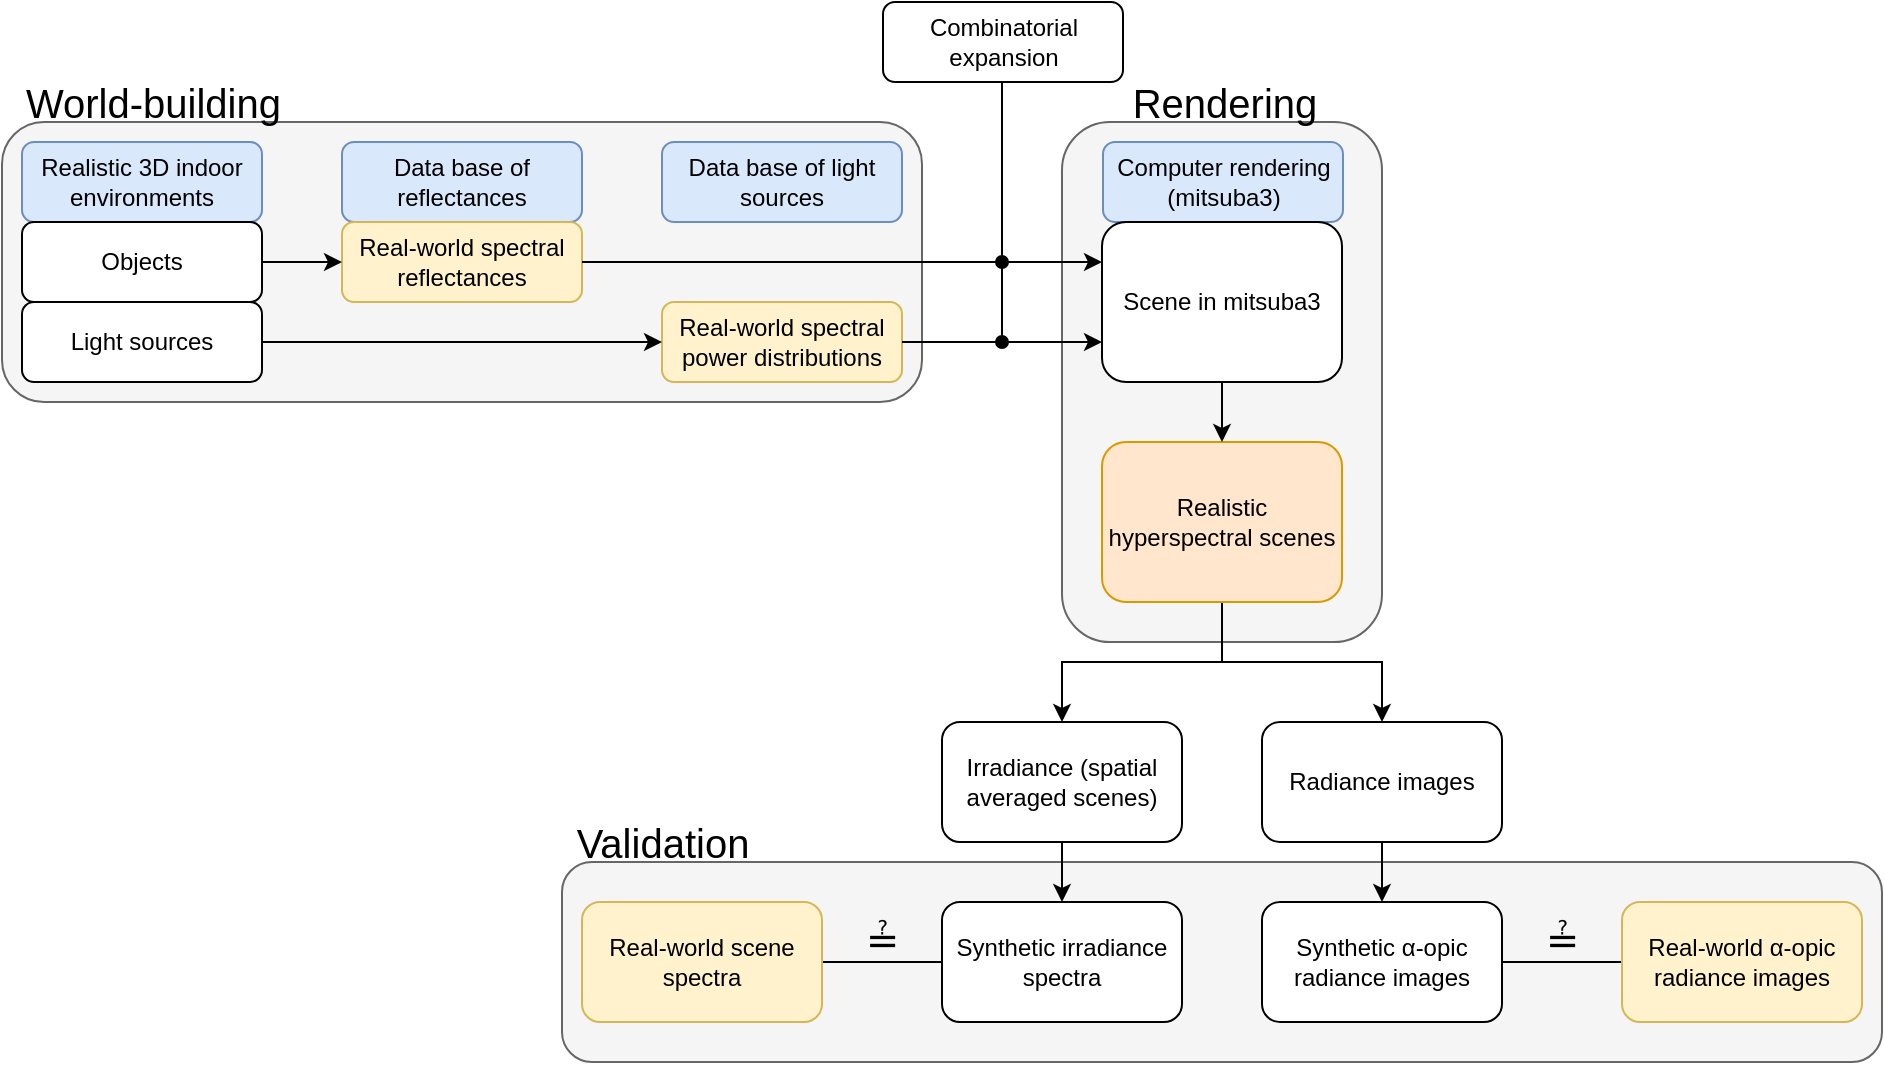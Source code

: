 <mxfile version="20.1.3" type="github">
  <diagram id="rsuLpH8KgEvGk5WkiZxI" name="Page-1">
    <mxGraphModel dx="1090" dy="2268" grid="1" gridSize="10" guides="1" tooltips="1" connect="1" arrows="1" fold="1" page="1" pageScale="1" pageWidth="1169" pageHeight="1654" math="0" shadow="0">
      <root>
        <mxCell id="0" />
        <mxCell id="1" parent="0" />
        <mxCell id="XlGuziPXTp8Qo9VDGnD7-38" value="" style="rounded=1;whiteSpace=wrap;html=1;fillColor=#f5f5f5;fontColor=#333333;strokeColor=#666666;" vertex="1" parent="1">
          <mxGeometry x="140" y="20" width="460" height="140" as="geometry" />
        </mxCell>
        <mxCell id="XlGuziPXTp8Qo9VDGnD7-37" value="" style="rounded=1;whiteSpace=wrap;html=1;fillColor=#f5f5f5;fontColor=#333333;strokeColor=#666666;" vertex="1" parent="1">
          <mxGeometry x="670" y="20" width="160" height="260" as="geometry" />
        </mxCell>
        <mxCell id="XlGuziPXTp8Qo9VDGnD7-30" value="" style="rounded=1;whiteSpace=wrap;html=1;fillColor=#f5f5f5;fontColor=#333333;strokeColor=#666666;" vertex="1" parent="1">
          <mxGeometry x="420" y="390" width="660" height="100" as="geometry" />
        </mxCell>
        <mxCell id="XlGuziPXTp8Qo9VDGnD7-1" value="Realistic 3D indoor environments" style="rounded=1;whiteSpace=wrap;html=1;fillColor=#dae8fc;strokeColor=#6c8ebf;" vertex="1" parent="1">
          <mxGeometry x="150" y="30" width="120" height="40" as="geometry" />
        </mxCell>
        <mxCell id="XlGuziPXTp8Qo9VDGnD7-2" value="Objects" style="rounded=1;whiteSpace=wrap;html=1;" vertex="1" parent="1">
          <mxGeometry x="150" y="70" width="120" height="40" as="geometry" />
        </mxCell>
        <mxCell id="XlGuziPXTp8Qo9VDGnD7-3" value="Light sources" style="rounded=1;whiteSpace=wrap;html=1;" vertex="1" parent="1">
          <mxGeometry x="150" y="110" width="120" height="40" as="geometry" />
        </mxCell>
        <mxCell id="XlGuziPXTp8Qo9VDGnD7-5" value="Data base of reflectances" style="rounded=1;whiteSpace=wrap;html=1;fillColor=#dae8fc;strokeColor=#6c8ebf;" vertex="1" parent="1">
          <mxGeometry x="310" y="30" width="120" height="40" as="geometry" />
        </mxCell>
        <mxCell id="XlGuziPXTp8Qo9VDGnD7-6" value="Real-world spectral reflectances" style="rounded=1;whiteSpace=wrap;html=1;fillColor=#fff2cc;strokeColor=#d6b656;" vertex="1" parent="1">
          <mxGeometry x="310" y="70" width="120" height="40" as="geometry" />
        </mxCell>
        <mxCell id="XlGuziPXTp8Qo9VDGnD7-7" value="Data base of light sources" style="rounded=1;whiteSpace=wrap;html=1;fillColor=#dae8fc;strokeColor=#6c8ebf;" vertex="1" parent="1">
          <mxGeometry x="470" y="30" width="120" height="40" as="geometry" />
        </mxCell>
        <mxCell id="XlGuziPXTp8Qo9VDGnD7-8" value="Real-world spectral power distributions" style="rounded=1;whiteSpace=wrap;html=1;fillColor=#fff2cc;strokeColor=#d6b656;" vertex="1" parent="1">
          <mxGeometry x="470" y="110" width="120" height="40" as="geometry" />
        </mxCell>
        <mxCell id="XlGuziPXTp8Qo9VDGnD7-9" value="Computer rendering (mitsuba3)" style="rounded=1;whiteSpace=wrap;html=1;fillColor=#dae8fc;strokeColor=#6c8ebf;" vertex="1" parent="1">
          <mxGeometry x="690.5" y="30" width="120" height="40" as="geometry" />
        </mxCell>
        <mxCell id="XlGuziPXTp8Qo9VDGnD7-10" value="Scene in mitsuba3" style="rounded=1;whiteSpace=wrap;html=1;" vertex="1" parent="1">
          <mxGeometry x="690" y="70" width="120" height="80" as="geometry" />
        </mxCell>
        <mxCell id="XlGuziPXTp8Qo9VDGnD7-11" value="" style="endArrow=classic;html=1;rounded=0;exitX=1;exitY=0.5;exitDx=0;exitDy=0;entryX=0;entryY=0.5;entryDx=0;entryDy=0;" edge="1" parent="1" source="XlGuziPXTp8Qo9VDGnD7-2" target="XlGuziPXTp8Qo9VDGnD7-6">
          <mxGeometry width="50" height="50" relative="1" as="geometry">
            <mxPoint x="460" y="210" as="sourcePoint" />
            <mxPoint x="510" y="160" as="targetPoint" />
          </mxGeometry>
        </mxCell>
        <mxCell id="XlGuziPXTp8Qo9VDGnD7-12" value="" style="endArrow=classic;html=1;rounded=0;exitX=1;exitY=0.5;exitDx=0;exitDy=0;" edge="1" parent="1" source="XlGuziPXTp8Qo9VDGnD7-3" target="XlGuziPXTp8Qo9VDGnD7-8">
          <mxGeometry width="50" height="50" relative="1" as="geometry">
            <mxPoint x="280" y="100" as="sourcePoint" />
            <mxPoint x="320" y="100" as="targetPoint" />
          </mxGeometry>
        </mxCell>
        <mxCell id="XlGuziPXTp8Qo9VDGnD7-13" value="" style="endArrow=classic;html=1;rounded=0;exitX=1;exitY=0.5;exitDx=0;exitDy=0;entryX=0;entryY=0.25;entryDx=0;entryDy=0;" edge="1" parent="1" source="XlGuziPXTp8Qo9VDGnD7-6" target="XlGuziPXTp8Qo9VDGnD7-10">
          <mxGeometry width="50" height="50" relative="1" as="geometry">
            <mxPoint x="460" y="89.5" as="sourcePoint" />
            <mxPoint x="660" y="89.5" as="targetPoint" />
          </mxGeometry>
        </mxCell>
        <mxCell id="XlGuziPXTp8Qo9VDGnD7-14" value="" style="endArrow=classic;html=1;rounded=0;exitX=1;exitY=0.5;exitDx=0;exitDy=0;entryX=0;entryY=0.75;entryDx=0;entryDy=0;" edge="1" parent="1" source="XlGuziPXTp8Qo9VDGnD7-8" target="XlGuziPXTp8Qo9VDGnD7-10">
          <mxGeometry width="50" height="50" relative="1" as="geometry">
            <mxPoint x="460" y="210" as="sourcePoint" />
            <mxPoint x="510" y="160" as="targetPoint" />
          </mxGeometry>
        </mxCell>
        <mxCell id="XlGuziPXTp8Qo9VDGnD7-20" style="edgeStyle=orthogonalEdgeStyle;rounded=0;orthogonalLoop=1;jettySize=auto;html=1;exitX=0.5;exitY=1;exitDx=0;exitDy=0;entryX=0.5;entryY=0;entryDx=0;entryDy=0;" edge="1" parent="1" source="XlGuziPXTp8Qo9VDGnD7-15" target="XlGuziPXTp8Qo9VDGnD7-18">
          <mxGeometry relative="1" as="geometry" />
        </mxCell>
        <mxCell id="XlGuziPXTp8Qo9VDGnD7-21" style="edgeStyle=orthogonalEdgeStyle;rounded=0;orthogonalLoop=1;jettySize=auto;html=1;" edge="1" parent="1" source="XlGuziPXTp8Qo9VDGnD7-15" target="XlGuziPXTp8Qo9VDGnD7-19">
          <mxGeometry relative="1" as="geometry" />
        </mxCell>
        <mxCell id="XlGuziPXTp8Qo9VDGnD7-15" value="Realistic hyperspectral scenes" style="rounded=1;whiteSpace=wrap;html=1;fillColor=#ffe6cc;strokeColor=#d79b00;" vertex="1" parent="1">
          <mxGeometry x="690" y="180" width="120" height="80" as="geometry" />
        </mxCell>
        <mxCell id="XlGuziPXTp8Qo9VDGnD7-16" value="" style="endArrow=classic;html=1;rounded=0;entryX=0.5;entryY=0;entryDx=0;entryDy=0;exitX=0.5;exitY=1;exitDx=0;exitDy=0;" edge="1" parent="1" source="XlGuziPXTp8Qo9VDGnD7-10" target="XlGuziPXTp8Qo9VDGnD7-15">
          <mxGeometry width="50" height="50" relative="1" as="geometry">
            <mxPoint x="460" y="210" as="sourcePoint" />
            <mxPoint x="510" y="160" as="targetPoint" />
          </mxGeometry>
        </mxCell>
        <mxCell id="XlGuziPXTp8Qo9VDGnD7-27" style="edgeStyle=orthogonalEdgeStyle;rounded=0;orthogonalLoop=1;jettySize=auto;html=1;" edge="1" parent="1" source="XlGuziPXTp8Qo9VDGnD7-18" target="XlGuziPXTp8Qo9VDGnD7-26">
          <mxGeometry relative="1" as="geometry" />
        </mxCell>
        <mxCell id="XlGuziPXTp8Qo9VDGnD7-18" value="Irradiance (spatial averaged scenes)" style="rounded=1;whiteSpace=wrap;html=1;" vertex="1" parent="1">
          <mxGeometry x="610" y="320" width="120" height="60" as="geometry" />
        </mxCell>
        <mxCell id="XlGuziPXTp8Qo9VDGnD7-29" style="edgeStyle=orthogonalEdgeStyle;rounded=0;orthogonalLoop=1;jettySize=auto;html=1;" edge="1" parent="1" source="XlGuziPXTp8Qo9VDGnD7-19" target="XlGuziPXTp8Qo9VDGnD7-25">
          <mxGeometry relative="1" as="geometry" />
        </mxCell>
        <mxCell id="XlGuziPXTp8Qo9VDGnD7-19" value="Radiance images" style="rounded=1;whiteSpace=wrap;html=1;" vertex="1" parent="1">
          <mxGeometry x="770" y="320" width="120" height="60" as="geometry" />
        </mxCell>
        <mxCell id="XlGuziPXTp8Qo9VDGnD7-33" style="edgeStyle=orthogonalEdgeStyle;rounded=0;orthogonalLoop=1;jettySize=auto;html=1;endArrow=none;endFill=0;" edge="1" parent="1" source="XlGuziPXTp8Qo9VDGnD7-22" target="XlGuziPXTp8Qo9VDGnD7-26">
          <mxGeometry relative="1" as="geometry" />
        </mxCell>
        <mxCell id="XlGuziPXTp8Qo9VDGnD7-22" value="Real-world scene spectra" style="rounded=1;whiteSpace=wrap;html=1;fillColor=#fff2cc;strokeColor=#d6b656;" vertex="1" parent="1">
          <mxGeometry x="430" y="410" width="120" height="60" as="geometry" />
        </mxCell>
        <mxCell id="XlGuziPXTp8Qo9VDGnD7-34" style="edgeStyle=orthogonalEdgeStyle;rounded=0;orthogonalLoop=1;jettySize=auto;html=1;entryX=1;entryY=0.5;entryDx=0;entryDy=0;endArrow=none;endFill=0;" edge="1" parent="1" source="XlGuziPXTp8Qo9VDGnD7-23" target="XlGuziPXTp8Qo9VDGnD7-25">
          <mxGeometry relative="1" as="geometry" />
        </mxCell>
        <mxCell id="XlGuziPXTp8Qo9VDGnD7-23" value="Real-world &lt;span&gt;α-opic &lt;/span&gt;radiance images" style="rounded=1;whiteSpace=wrap;html=1;fillColor=#fff2cc;strokeColor=#d6b656;" vertex="1" parent="1">
          <mxGeometry x="950" y="410" width="120" height="60" as="geometry" />
        </mxCell>
        <mxCell id="XlGuziPXTp8Qo9VDGnD7-25" value="Synthetic &lt;span&gt;α-opic &lt;/span&gt;radiance images" style="rounded=1;whiteSpace=wrap;html=1;" vertex="1" parent="1">
          <mxGeometry x="770" y="410" width="120" height="60" as="geometry" />
        </mxCell>
        <mxCell id="XlGuziPXTp8Qo9VDGnD7-26" value="Synthetic&lt;span&gt; &lt;/span&gt;irradiance spectra" style="rounded=1;whiteSpace=wrap;html=1;" vertex="1" parent="1">
          <mxGeometry x="610" y="410" width="120" height="60" as="geometry" />
        </mxCell>
        <mxCell id="XlGuziPXTp8Qo9VDGnD7-35" value="Validation" style="text;strokeColor=none;fillColor=none;html=1;fontSize=20;fontStyle=0;verticalAlign=middle;align=center;" vertex="1" parent="1">
          <mxGeometry x="420" y="360" width="100" height="40" as="geometry" />
        </mxCell>
        <mxCell id="XlGuziPXTp8Qo9VDGnD7-36" value="Rendering" style="text;strokeColor=none;fillColor=none;html=1;fontSize=20;fontStyle=0;verticalAlign=middle;align=center;" vertex="1" parent="1">
          <mxGeometry x="700.5" y="-10" width="100" height="40" as="geometry" />
        </mxCell>
        <mxCell id="XlGuziPXTp8Qo9VDGnD7-39" value="&lt;div align=&quot;left&quot;&gt;World-building&lt;/div&gt;" style="text;strokeColor=none;fillColor=none;html=1;fontSize=20;fontStyle=0;verticalAlign=middle;align=left;" vertex="1" parent="1">
          <mxGeometry x="150" y="-10" width="100" height="40" as="geometry" />
        </mxCell>
        <mxCell id="XlGuziPXTp8Qo9VDGnD7-40" value="≟" style="text;whiteSpace=wrap;html=1;fontSize=20;" vertex="1" parent="1">
          <mxGeometry x="570" y="410" width="50" height="50" as="geometry" />
        </mxCell>
        <mxCell id="XlGuziPXTp8Qo9VDGnD7-41" value="≟" style="text;whiteSpace=wrap;html=1;fontSize=20;" vertex="1" parent="1">
          <mxGeometry x="910" y="410" width="50" height="50" as="geometry" />
        </mxCell>
        <mxCell id="XlGuziPXTp8Qo9VDGnD7-46" value="" style="endArrow=none;html=1;rounded=0;fontSize=20;startArrow=oval;startFill=1;" edge="1" parent="1">
          <mxGeometry width="50" height="50" relative="1" as="geometry">
            <mxPoint x="640" y="130" as="sourcePoint" />
            <mxPoint x="640" as="targetPoint" />
          </mxGeometry>
        </mxCell>
        <mxCell id="XlGuziPXTp8Qo9VDGnD7-47" value="" style="endArrow=none;html=1;rounded=0;fontSize=20;startArrow=oval;startFill=1;" edge="1" parent="1">
          <mxGeometry width="50" height="50" relative="1" as="geometry">
            <mxPoint x="640" y="90" as="sourcePoint" />
            <mxPoint x="640" as="targetPoint" />
          </mxGeometry>
        </mxCell>
        <mxCell id="XlGuziPXTp8Qo9VDGnD7-49" value="Combinatorial expansion" style="rounded=1;whiteSpace=wrap;html=1;" vertex="1" parent="1">
          <mxGeometry x="580.5" y="-40" width="120" height="40" as="geometry" />
        </mxCell>
      </root>
    </mxGraphModel>
  </diagram>
</mxfile>
